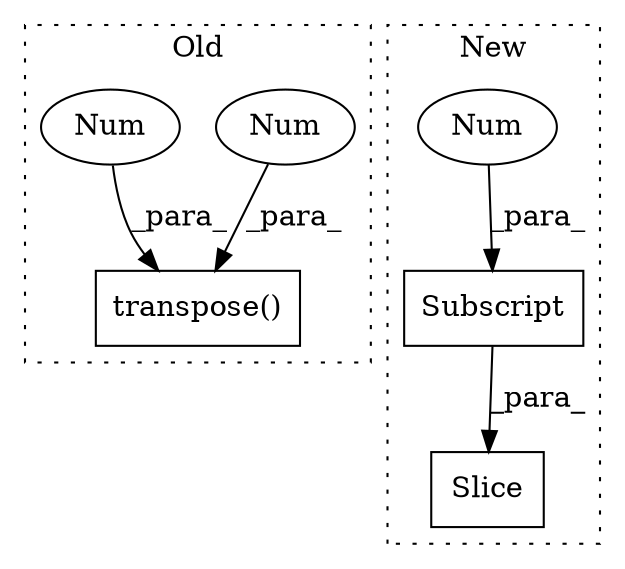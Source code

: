digraph G {
subgraph cluster0 {
1 [label="transpose()" a="75" s="1859,1909" l="43,1" shape="box"];
3 [label="Num" a="76" s="1905" l="1" shape="ellipse"];
4 [label="Num" a="76" s="1902" l="1" shape="ellipse"];
label = "Old";
style="dotted";
}
subgraph cluster1 {
2 [label="Slice" a="80" s="2847" l="1" shape="box"];
5 [label="Subscript" a="63" s="2848,0" l="17,0" shape="box"];
6 [label="Num" a="76" s="2862" l="2" shape="ellipse"];
label = "New";
style="dotted";
}
3 -> 1 [label="_para_"];
4 -> 1 [label="_para_"];
5 -> 2 [label="_para_"];
6 -> 5 [label="_para_"];
}